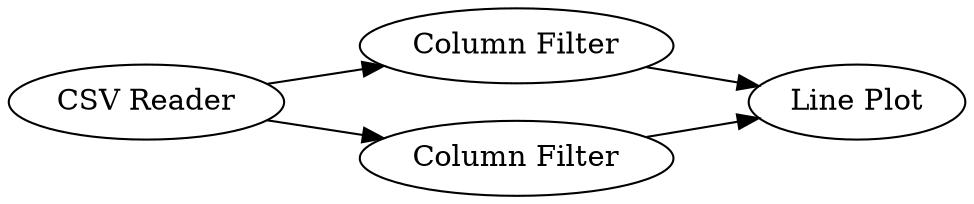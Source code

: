 digraph {
	1 -> 3
	3 -> 4
	2 -> 4
	1 -> 2
	1 [label="CSV Reader"]
	4 [label="Line Plot"]
	3 [label="Column Filter"]
	2 [label="Column Filter"]
	rankdir=LR
}

